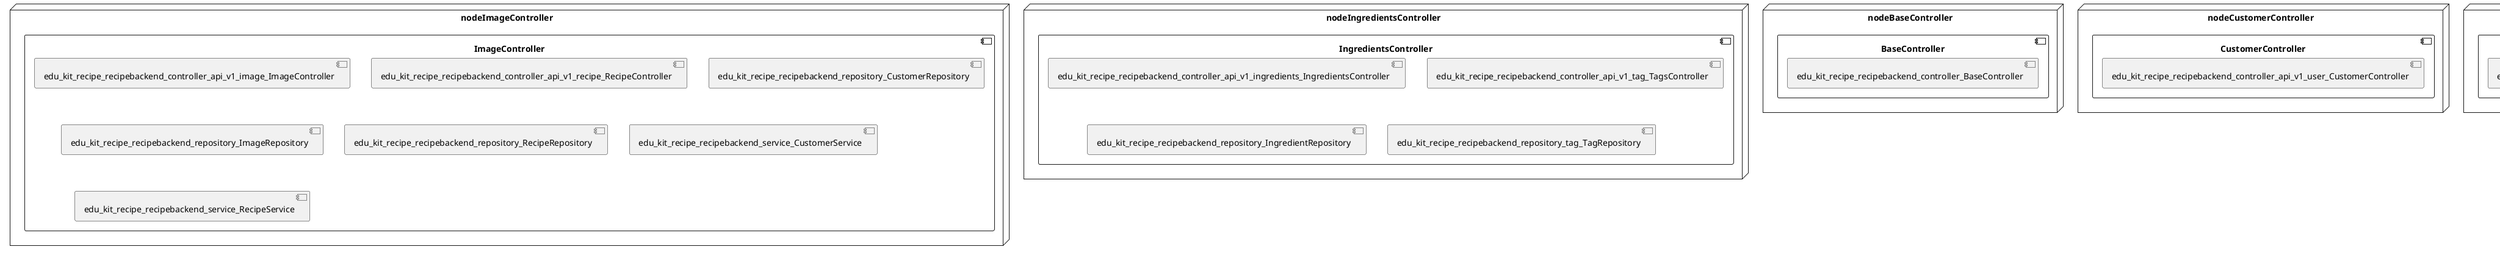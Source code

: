 @startuml
skinparam fixCircleLabelOverlapping true
skinparam componentStyle uml2
node nodeBaseController {
component BaseController {
[edu_kit_recipe_recipebackend_controller_BaseController] [[kit-recipe-app-recipebackendnew.system#_FAv1V8FwEe6o8O84Rq5fmQ]]
}
}
node nodeCustomerController {
component CustomerController {
[edu_kit_recipe_recipebackend_controller_api_v1_user_CustomerController] [[kit-recipe-app-recipebackendnew.system#_FAv1V8FwEe6o8O84Rq5fmQ]]
}
}
node nodeExceptionController {
component ExceptionController {
[edu_kit_recipe_recipebackend_controller_exception_ExceptionController] [[kit-recipe-app-recipebackendnew.system#_FAv1V8FwEe6o8O84Rq5fmQ]]
}
}
node nodeImageController {
component ImageController {
[edu_kit_recipe_recipebackend_controller_api_v1_image_ImageController] [[kit-recipe-app-recipebackendnew.system#_FAv1V8FwEe6o8O84Rq5fmQ]]
[edu_kit_recipe_recipebackend_controller_api_v1_recipe_RecipeController] [[kit-recipe-app-recipebackendnew.system#_FAv1V8FwEe6o8O84Rq5fmQ]]
[edu_kit_recipe_recipebackend_repository_CustomerRepository] [[kit-recipe-app-recipebackendnew.system#_FAv1V8FwEe6o8O84Rq5fmQ]]
[edu_kit_recipe_recipebackend_repository_ImageRepository] [[kit-recipe-app-recipebackendnew.system#_FAv1V8FwEe6o8O84Rq5fmQ]]
[edu_kit_recipe_recipebackend_repository_RecipeRepository] [[kit-recipe-app-recipebackendnew.system#_FAv1V8FwEe6o8O84Rq5fmQ]]
[edu_kit_recipe_recipebackend_service_CustomerService] [[kit-recipe-app-recipebackendnew.system#_FAv1V8FwEe6o8O84Rq5fmQ]]
[edu_kit_recipe_recipebackend_service_RecipeService] [[kit-recipe-app-recipebackendnew.system#_FAv1V8FwEe6o8O84Rq5fmQ]]
}
}
node nodeIngredientsController {
component IngredientsController {
[edu_kit_recipe_recipebackend_controller_api_v1_ingredients_IngredientsController] [[kit-recipe-app-recipebackendnew.system#_FAv1V8FwEe6o8O84Rq5fmQ]]
[edu_kit_recipe_recipebackend_controller_api_v1_tag_TagsController] [[kit-recipe-app-recipebackendnew.system#_FAv1V8FwEe6o8O84Rq5fmQ]]
[edu_kit_recipe_recipebackend_repository_IngredientRepository] [[kit-recipe-app-recipebackendnew.system#_FAv1V8FwEe6o8O84Rq5fmQ]]
[edu_kit_recipe_recipebackend_repository_tag_TagRepository] [[kit-recipe-app-recipebackendnew.system#_FAv1V8FwEe6o8O84Rq5fmQ]]
}
}
node nodeUnitController {
component UnitController {
[edu_kit_recipe_recipebackend_controller_api_v1_units_UnitController] [[kit-recipe-app-recipebackendnew.system#_FAv1V8FwEe6o8O84Rq5fmQ]]
[edu_kit_recipe_recipebackend_repository_UnitRepository] [[kit-recipe-app-recipebackendnew.system#_FAv1V8FwEe6o8O84Rq5fmQ]]
}
}

@enduml
